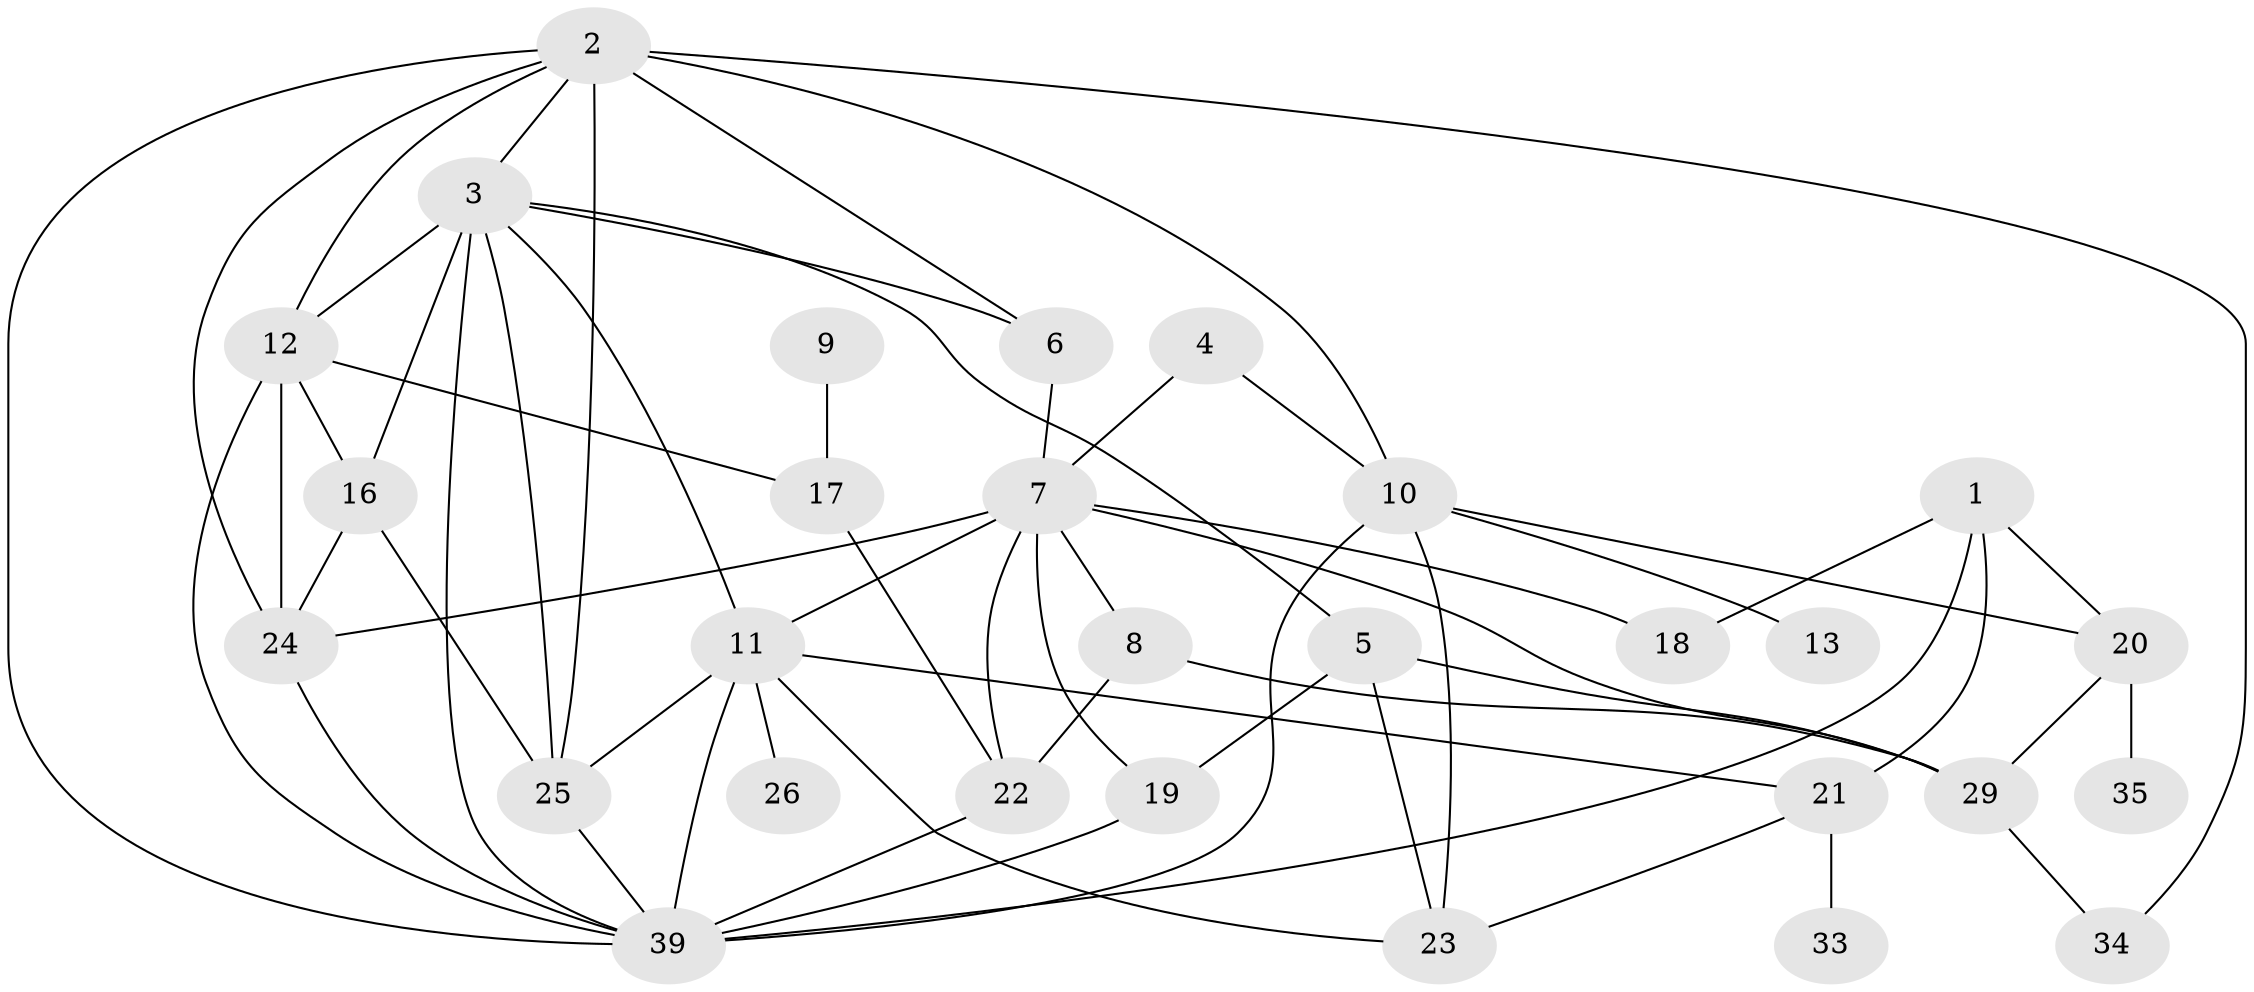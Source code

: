 // original degree distribution, {1: 0.15625, 3: 0.20833333333333334, 4: 0.125, 2: 0.28125, 5: 0.09375, 0: 0.11458333333333333, 8: 0.010416666666666666, 6: 0.010416666666666666}
// Generated by graph-tools (version 1.1) at 2025/48/03/04/25 22:48:28]
// undirected, 29 vertices, 60 edges
graph export_dot {
  node [color=gray90,style=filled];
  1;
  2;
  3;
  4;
  5;
  6;
  7;
  8;
  9;
  10;
  11;
  12;
  13;
  16;
  17;
  18;
  19;
  20;
  21;
  22;
  23;
  24;
  25;
  26;
  29;
  33;
  34;
  35;
  39;
  1 -- 18 [weight=1.0];
  1 -- 20 [weight=1.0];
  1 -- 21 [weight=1.0];
  1 -- 39 [weight=1.0];
  2 -- 3 [weight=1.0];
  2 -- 6 [weight=2.0];
  2 -- 10 [weight=1.0];
  2 -- 12 [weight=1.0];
  2 -- 24 [weight=2.0];
  2 -- 25 [weight=1.0];
  2 -- 34 [weight=1.0];
  2 -- 39 [weight=1.0];
  3 -- 5 [weight=1.0];
  3 -- 6 [weight=1.0];
  3 -- 11 [weight=1.0];
  3 -- 12 [weight=1.0];
  3 -- 16 [weight=4.0];
  3 -- 25 [weight=1.0];
  3 -- 39 [weight=1.0];
  4 -- 7 [weight=2.0];
  4 -- 10 [weight=1.0];
  5 -- 19 [weight=2.0];
  5 -- 23 [weight=1.0];
  5 -- 29 [weight=1.0];
  6 -- 7 [weight=1.0];
  7 -- 8 [weight=2.0];
  7 -- 11 [weight=1.0];
  7 -- 18 [weight=1.0];
  7 -- 19 [weight=1.0];
  7 -- 22 [weight=1.0];
  7 -- 24 [weight=1.0];
  7 -- 29 [weight=1.0];
  8 -- 22 [weight=1.0];
  8 -- 29 [weight=1.0];
  9 -- 17 [weight=1.0];
  10 -- 13 [weight=1.0];
  10 -- 20 [weight=1.0];
  10 -- 23 [weight=1.0];
  10 -- 39 [weight=1.0];
  11 -- 21 [weight=1.0];
  11 -- 23 [weight=1.0];
  11 -- 25 [weight=1.0];
  11 -- 26 [weight=1.0];
  11 -- 39 [weight=2.0];
  12 -- 16 [weight=1.0];
  12 -- 17 [weight=1.0];
  12 -- 24 [weight=1.0];
  12 -- 39 [weight=1.0];
  16 -- 24 [weight=1.0];
  16 -- 25 [weight=1.0];
  17 -- 22 [weight=1.0];
  19 -- 39 [weight=1.0];
  20 -- 29 [weight=1.0];
  20 -- 35 [weight=1.0];
  21 -- 23 [weight=1.0];
  21 -- 33 [weight=1.0];
  22 -- 39 [weight=1.0];
  24 -- 39 [weight=1.0];
  25 -- 39 [weight=1.0];
  29 -- 34 [weight=1.0];
}

